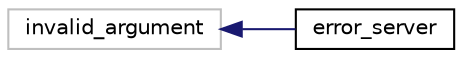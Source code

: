 digraph "Graphical Class Hierarchy"
{
 // LATEX_PDF_SIZE
  edge [fontname="Helvetica",fontsize="10",labelfontname="Helvetica",labelfontsize="10"];
  node [fontname="Helvetica",fontsize="10",shape=record];
  rankdir="LR";
  Node0 [label="invalid_argument",height=0.2,width=0.4,color="grey75", fillcolor="white", style="filled",tooltip=" "];
  Node0 -> Node1 [dir="back",color="midnightblue",fontsize="10",style="solid",fontname="Helvetica"];
  Node1 [label="error_server",height=0.2,width=0.4,color="black", fillcolor="white", style="filled",URL="$classerror__server.html",tooltip=" "];
}

